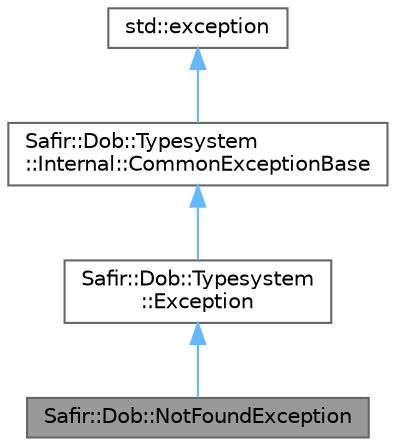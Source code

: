 digraph "Safir::Dob::NotFoundException"
{
 // LATEX_PDF_SIZE
  bgcolor="transparent";
  edge [fontname=Helvetica,fontsize=10,labelfontname=Helvetica,labelfontsize=10];
  node [fontname=Helvetica,fontsize=10,shape=box,height=0.2,width=0.4];
  Node1 [label="Safir::Dob::NotFoundException",height=0.2,width=0.4,color="gray40", fillcolor="grey60", style="filled", fontcolor="black",tooltip="Thrown when eg GetFreeInstance can not find a free instance."];
  Node2 -> Node1 [dir="back",color="steelblue1",style="solid"];
  Node2 [label="Safir::Dob::Typesystem\l::Exception",height=0.2,width=0.4,color="gray40", fillcolor="white", style="filled",URL="$a01455.html",tooltip="This is the base class of all (non-Fundamental) Exceptions."];
  Node3 -> Node2 [dir="back",color="steelblue1",style="solid"];
  Node3 [label="Safir::Dob::Typesystem\l::Internal::CommonExceptionBase",height=0.2,width=0.4,color="gray40", fillcolor="white", style="filled",URL="$a01447.html",tooltip="Common functionality for the exception hierarchy of the DOB typesystem."];
  Node4 -> Node3 [dir="back",color="steelblue1",style="solid"];
  Node4 [label="std::exception",height=0.2,width=0.4,color="gray40", fillcolor="white", style="filled",tooltip=" "];
}
